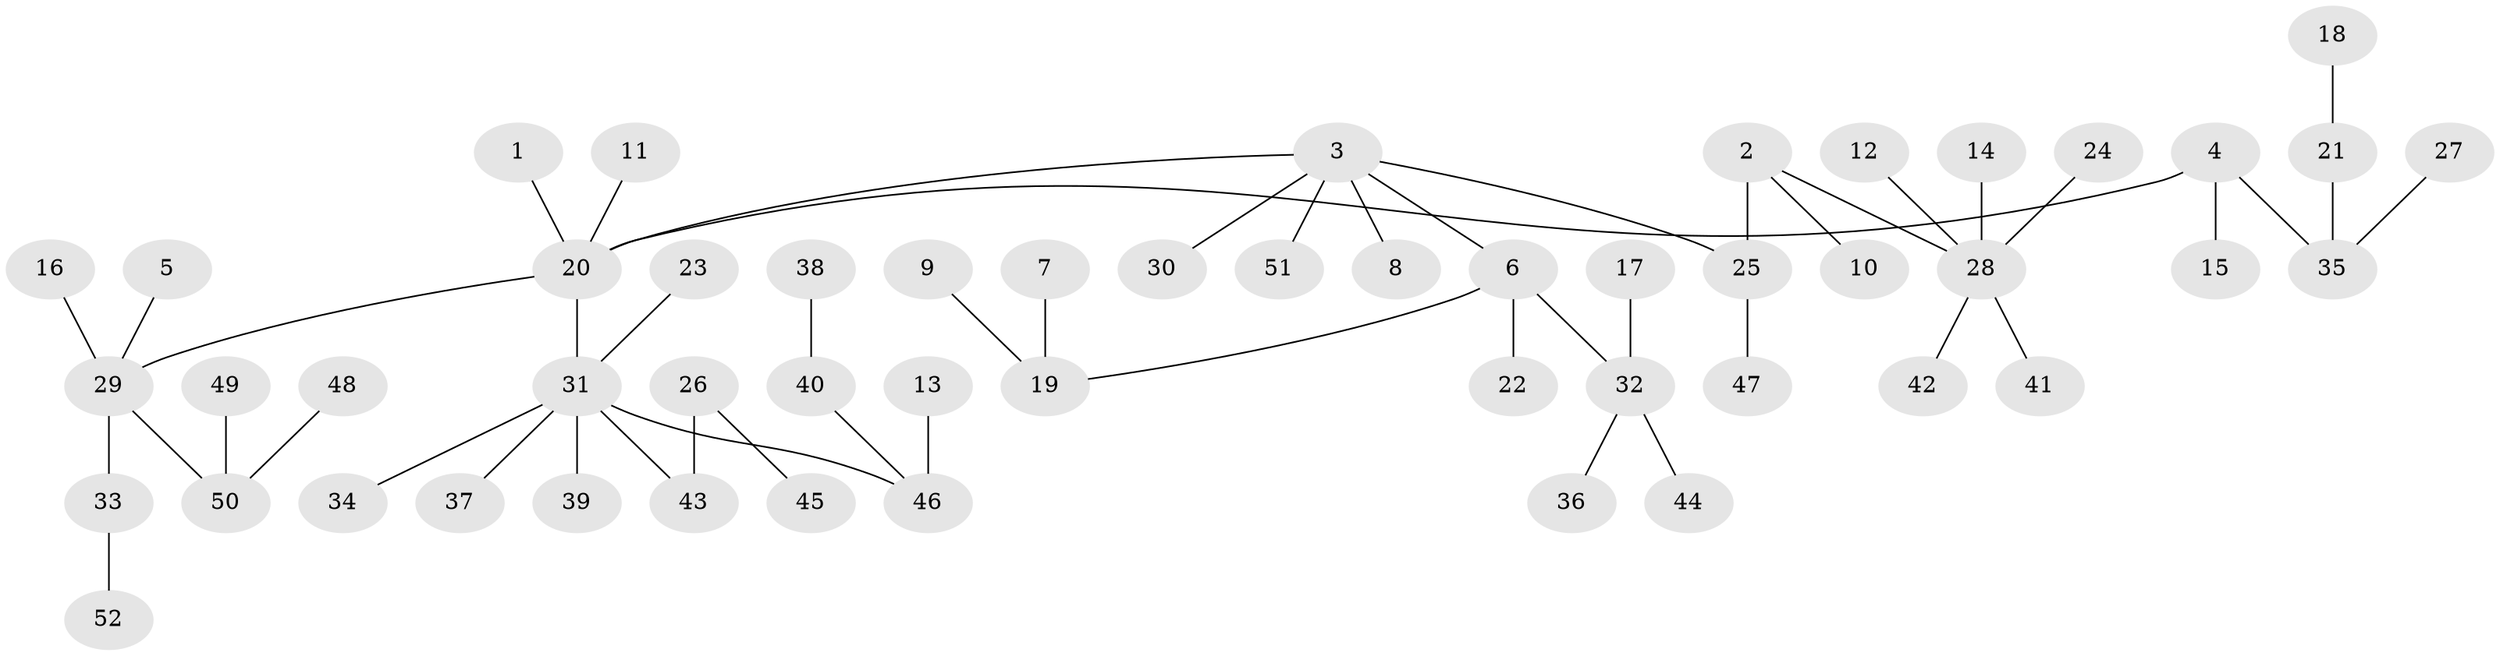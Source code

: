 // original degree distribution, {5: 0.028846153846153848, 3: 0.10576923076923077, 7: 0.019230769230769232, 8: 0.009615384615384616, 6: 0.019230769230769232, 1: 0.5961538461538461, 4: 0.07692307692307693, 2: 0.14423076923076922}
// Generated by graph-tools (version 1.1) at 2025/26/03/09/25 03:26:26]
// undirected, 52 vertices, 51 edges
graph export_dot {
graph [start="1"]
  node [color=gray90,style=filled];
  1;
  2;
  3;
  4;
  5;
  6;
  7;
  8;
  9;
  10;
  11;
  12;
  13;
  14;
  15;
  16;
  17;
  18;
  19;
  20;
  21;
  22;
  23;
  24;
  25;
  26;
  27;
  28;
  29;
  30;
  31;
  32;
  33;
  34;
  35;
  36;
  37;
  38;
  39;
  40;
  41;
  42;
  43;
  44;
  45;
  46;
  47;
  48;
  49;
  50;
  51;
  52;
  1 -- 20 [weight=1.0];
  2 -- 10 [weight=1.0];
  2 -- 25 [weight=1.0];
  2 -- 28 [weight=1.0];
  3 -- 6 [weight=1.0];
  3 -- 8 [weight=1.0];
  3 -- 20 [weight=1.0];
  3 -- 25 [weight=1.0];
  3 -- 30 [weight=1.0];
  3 -- 51 [weight=1.0];
  4 -- 15 [weight=1.0];
  4 -- 20 [weight=1.0];
  4 -- 35 [weight=1.0];
  5 -- 29 [weight=1.0];
  6 -- 19 [weight=1.0];
  6 -- 22 [weight=1.0];
  6 -- 32 [weight=1.0];
  7 -- 19 [weight=1.0];
  9 -- 19 [weight=1.0];
  11 -- 20 [weight=1.0];
  12 -- 28 [weight=1.0];
  13 -- 46 [weight=1.0];
  14 -- 28 [weight=1.0];
  16 -- 29 [weight=1.0];
  17 -- 32 [weight=1.0];
  18 -- 21 [weight=1.0];
  20 -- 29 [weight=1.0];
  20 -- 31 [weight=1.0];
  21 -- 35 [weight=1.0];
  23 -- 31 [weight=1.0];
  24 -- 28 [weight=1.0];
  25 -- 47 [weight=1.0];
  26 -- 43 [weight=1.0];
  26 -- 45 [weight=1.0];
  27 -- 35 [weight=1.0];
  28 -- 41 [weight=1.0];
  28 -- 42 [weight=1.0];
  29 -- 33 [weight=1.0];
  29 -- 50 [weight=1.0];
  31 -- 34 [weight=1.0];
  31 -- 37 [weight=1.0];
  31 -- 39 [weight=1.0];
  31 -- 43 [weight=1.0];
  31 -- 46 [weight=1.0];
  32 -- 36 [weight=1.0];
  32 -- 44 [weight=1.0];
  33 -- 52 [weight=1.0];
  38 -- 40 [weight=1.0];
  40 -- 46 [weight=1.0];
  48 -- 50 [weight=1.0];
  49 -- 50 [weight=1.0];
}

